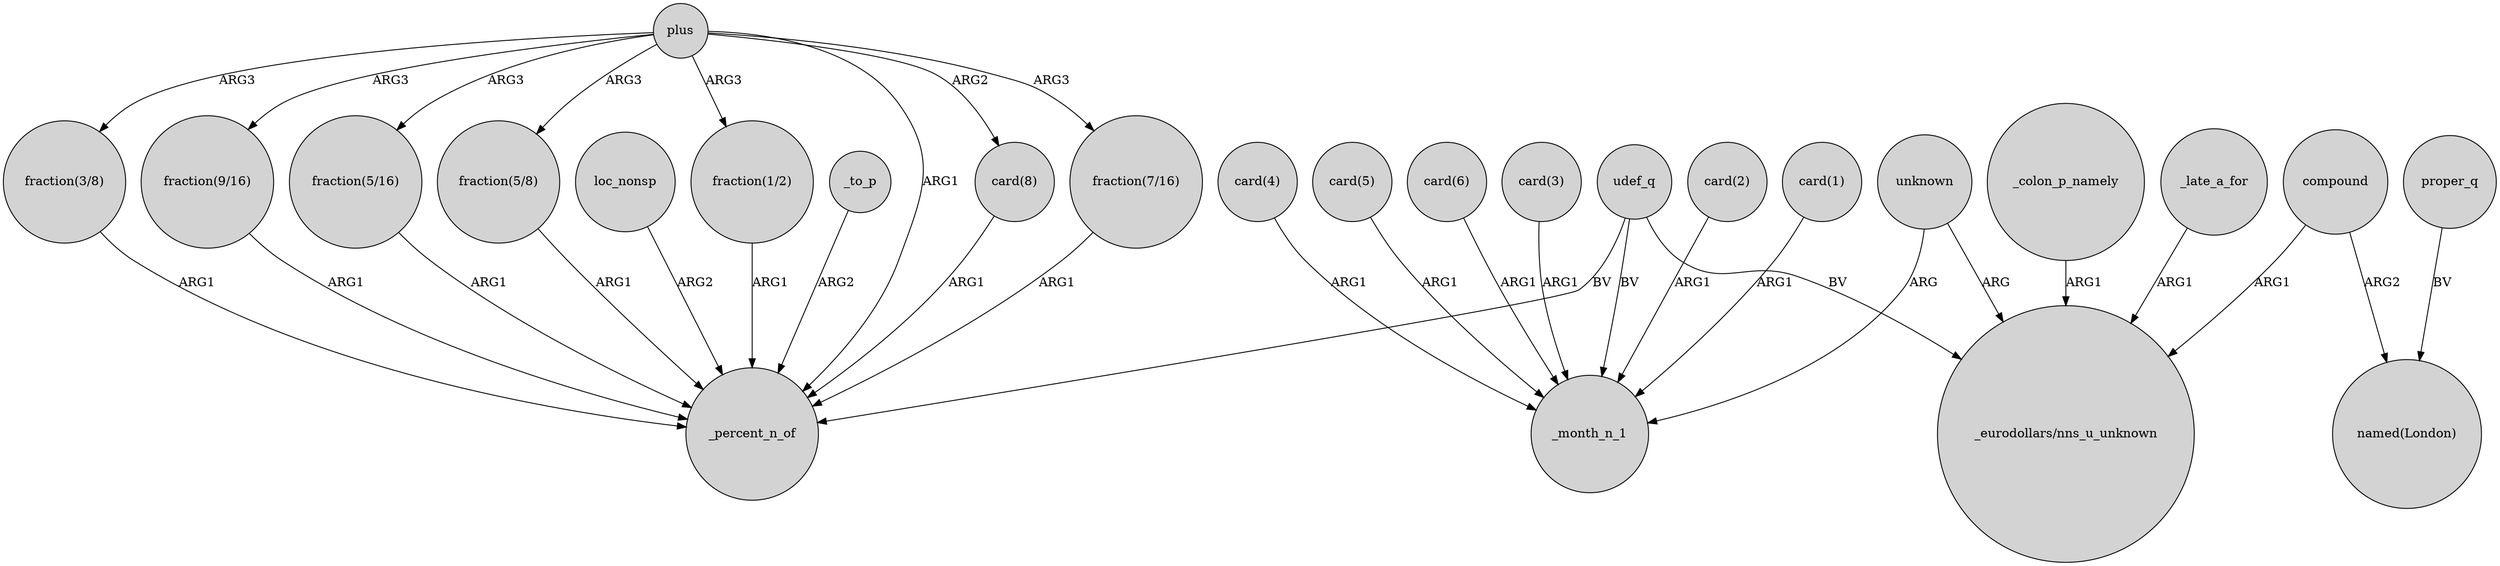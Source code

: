 digraph {
	node [shape=circle style=filled]
	plus -> "card(8)" [label=ARG2]
	plus -> "fraction(7/16)" [label=ARG3]
	"card(2)" -> _month_n_1 [label=ARG1]
	"card(1)" -> _month_n_1 [label=ARG1]
	plus -> _percent_n_of [label=ARG1]
	"fraction(3/8)" -> _percent_n_of [label=ARG1]
	plus -> "fraction(9/16)" [label=ARG3]
	udef_q -> _month_n_1 [label=BV]
	unknown -> "_eurodollars/nns_u_unknown" [label=ARG]
	plus -> "fraction(5/16)" [label=ARG3]
	"fraction(9/16)" -> _percent_n_of [label=ARG1]
	plus -> "fraction(3/8)" [label=ARG3]
	"card(4)" -> _month_n_1 [label=ARG1]
	"fraction(5/8)" -> _percent_n_of [label=ARG1]
	_colon_p_namely -> "_eurodollars/nns_u_unknown" [label=ARG1]
	unknown -> _month_n_1 [label=ARG]
	loc_nonsp -> _percent_n_of [label=ARG2]
	"card(5)" -> _month_n_1 [label=ARG1]
	compound -> "named(London)" [label=ARG2]
	"fraction(5/16)" -> _percent_n_of [label=ARG1]
	proper_q -> "named(London)" [label=BV]
	"fraction(1/2)" -> _percent_n_of [label=ARG1]
	plus -> "fraction(1/2)" [label=ARG3]
	_to_p -> _percent_n_of [label=ARG2]
	compound -> "_eurodollars/nns_u_unknown" [label=ARG1]
	"card(8)" -> _percent_n_of [label=ARG1]
	plus -> "fraction(5/8)" [label=ARG3]
	udef_q -> _percent_n_of [label=BV]
	"card(6)" -> _month_n_1 [label=ARG1]
	_late_a_for -> "_eurodollars/nns_u_unknown" [label=ARG1]
	"fraction(7/16)" -> _percent_n_of [label=ARG1]
	udef_q -> "_eurodollars/nns_u_unknown" [label=BV]
	"card(3)" -> _month_n_1 [label=ARG1]
}
